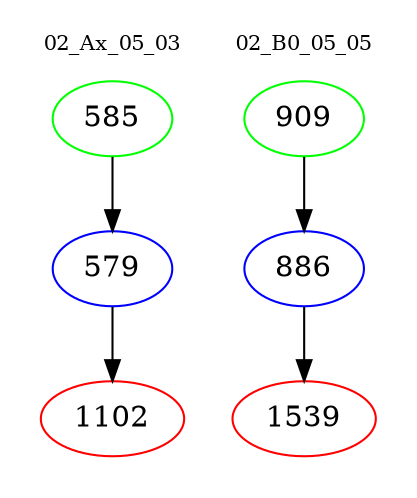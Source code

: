 digraph{
subgraph cluster_0 {
color = white
label = "02_Ax_05_03";
fontsize=10;
T0_585 [label="585", color="green"]
T0_585 -> T0_579 [color="black"]
T0_579 [label="579", color="blue"]
T0_579 -> T0_1102 [color="black"]
T0_1102 [label="1102", color="red"]
}
subgraph cluster_1 {
color = white
label = "02_B0_05_05";
fontsize=10;
T1_909 [label="909", color="green"]
T1_909 -> T1_886 [color="black"]
T1_886 [label="886", color="blue"]
T1_886 -> T1_1539 [color="black"]
T1_1539 [label="1539", color="red"]
}
}
